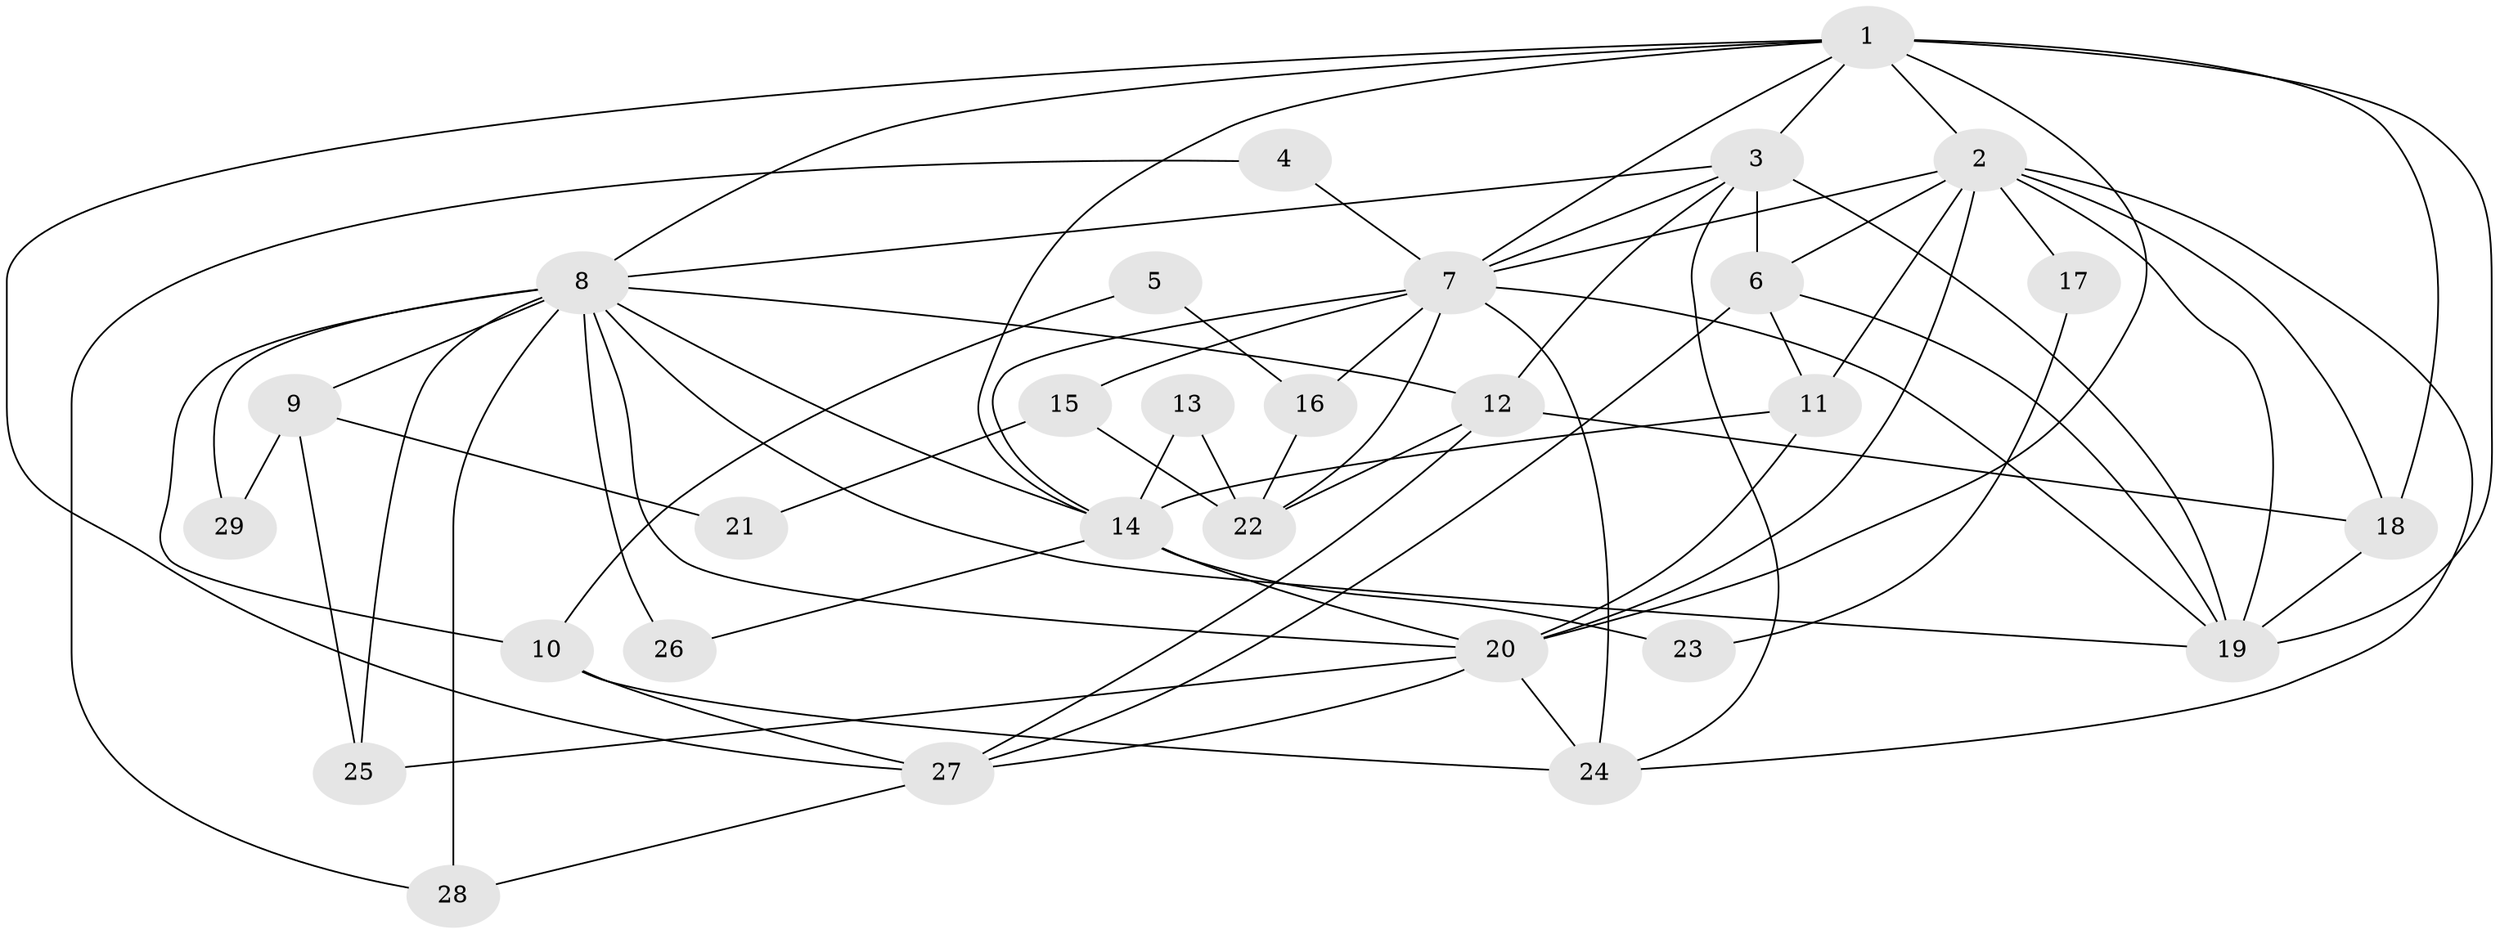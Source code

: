// original degree distribution, {2: 0.1724137931034483, 5: 0.13793103448275862, 4: 0.3103448275862069, 3: 0.22413793103448276, 8: 0.05172413793103448, 6: 0.08620689655172414, 7: 0.017241379310344827}
// Generated by graph-tools (version 1.1) at 2025/50/03/04/25 22:50:46]
// undirected, 29 vertices, 70 edges
graph export_dot {
  node [color=gray90,style=filled];
  1;
  2;
  3;
  4;
  5;
  6;
  7;
  8;
  9;
  10;
  11;
  12;
  13;
  14;
  15;
  16;
  17;
  18;
  19;
  20;
  21;
  22;
  23;
  24;
  25;
  26;
  27;
  28;
  29;
  1 -- 2 [weight=1.0];
  1 -- 3 [weight=1.0];
  1 -- 7 [weight=1.0];
  1 -- 8 [weight=1.0];
  1 -- 14 [weight=1.0];
  1 -- 18 [weight=1.0];
  1 -- 19 [weight=1.0];
  1 -- 20 [weight=2.0];
  1 -- 27 [weight=1.0];
  2 -- 6 [weight=1.0];
  2 -- 7 [weight=1.0];
  2 -- 11 [weight=1.0];
  2 -- 17 [weight=1.0];
  2 -- 18 [weight=1.0];
  2 -- 19 [weight=1.0];
  2 -- 20 [weight=1.0];
  2 -- 24 [weight=1.0];
  3 -- 6 [weight=1.0];
  3 -- 7 [weight=1.0];
  3 -- 8 [weight=1.0];
  3 -- 12 [weight=1.0];
  3 -- 19 [weight=3.0];
  3 -- 24 [weight=1.0];
  4 -- 7 [weight=1.0];
  4 -- 28 [weight=1.0];
  5 -- 10 [weight=1.0];
  5 -- 16 [weight=1.0];
  6 -- 11 [weight=2.0];
  6 -- 19 [weight=2.0];
  6 -- 27 [weight=1.0];
  7 -- 14 [weight=1.0];
  7 -- 15 [weight=1.0];
  7 -- 16 [weight=1.0];
  7 -- 19 [weight=1.0];
  7 -- 22 [weight=1.0];
  7 -- 24 [weight=1.0];
  8 -- 9 [weight=1.0];
  8 -- 10 [weight=1.0];
  8 -- 12 [weight=1.0];
  8 -- 14 [weight=1.0];
  8 -- 19 [weight=1.0];
  8 -- 20 [weight=2.0];
  8 -- 25 [weight=1.0];
  8 -- 26 [weight=3.0];
  8 -- 28 [weight=2.0];
  8 -- 29 [weight=1.0];
  9 -- 21 [weight=1.0];
  9 -- 25 [weight=1.0];
  9 -- 29 [weight=1.0];
  10 -- 24 [weight=1.0];
  10 -- 27 [weight=1.0];
  11 -- 14 [weight=1.0];
  11 -- 20 [weight=1.0];
  12 -- 18 [weight=1.0];
  12 -- 22 [weight=1.0];
  12 -- 27 [weight=1.0];
  13 -- 14 [weight=1.0];
  13 -- 22 [weight=1.0];
  14 -- 20 [weight=1.0];
  14 -- 23 [weight=2.0];
  14 -- 26 [weight=1.0];
  15 -- 21 [weight=1.0];
  15 -- 22 [weight=1.0];
  16 -- 22 [weight=1.0];
  17 -- 23 [weight=1.0];
  18 -- 19 [weight=1.0];
  20 -- 24 [weight=1.0];
  20 -- 25 [weight=1.0];
  20 -- 27 [weight=1.0];
  27 -- 28 [weight=1.0];
}
